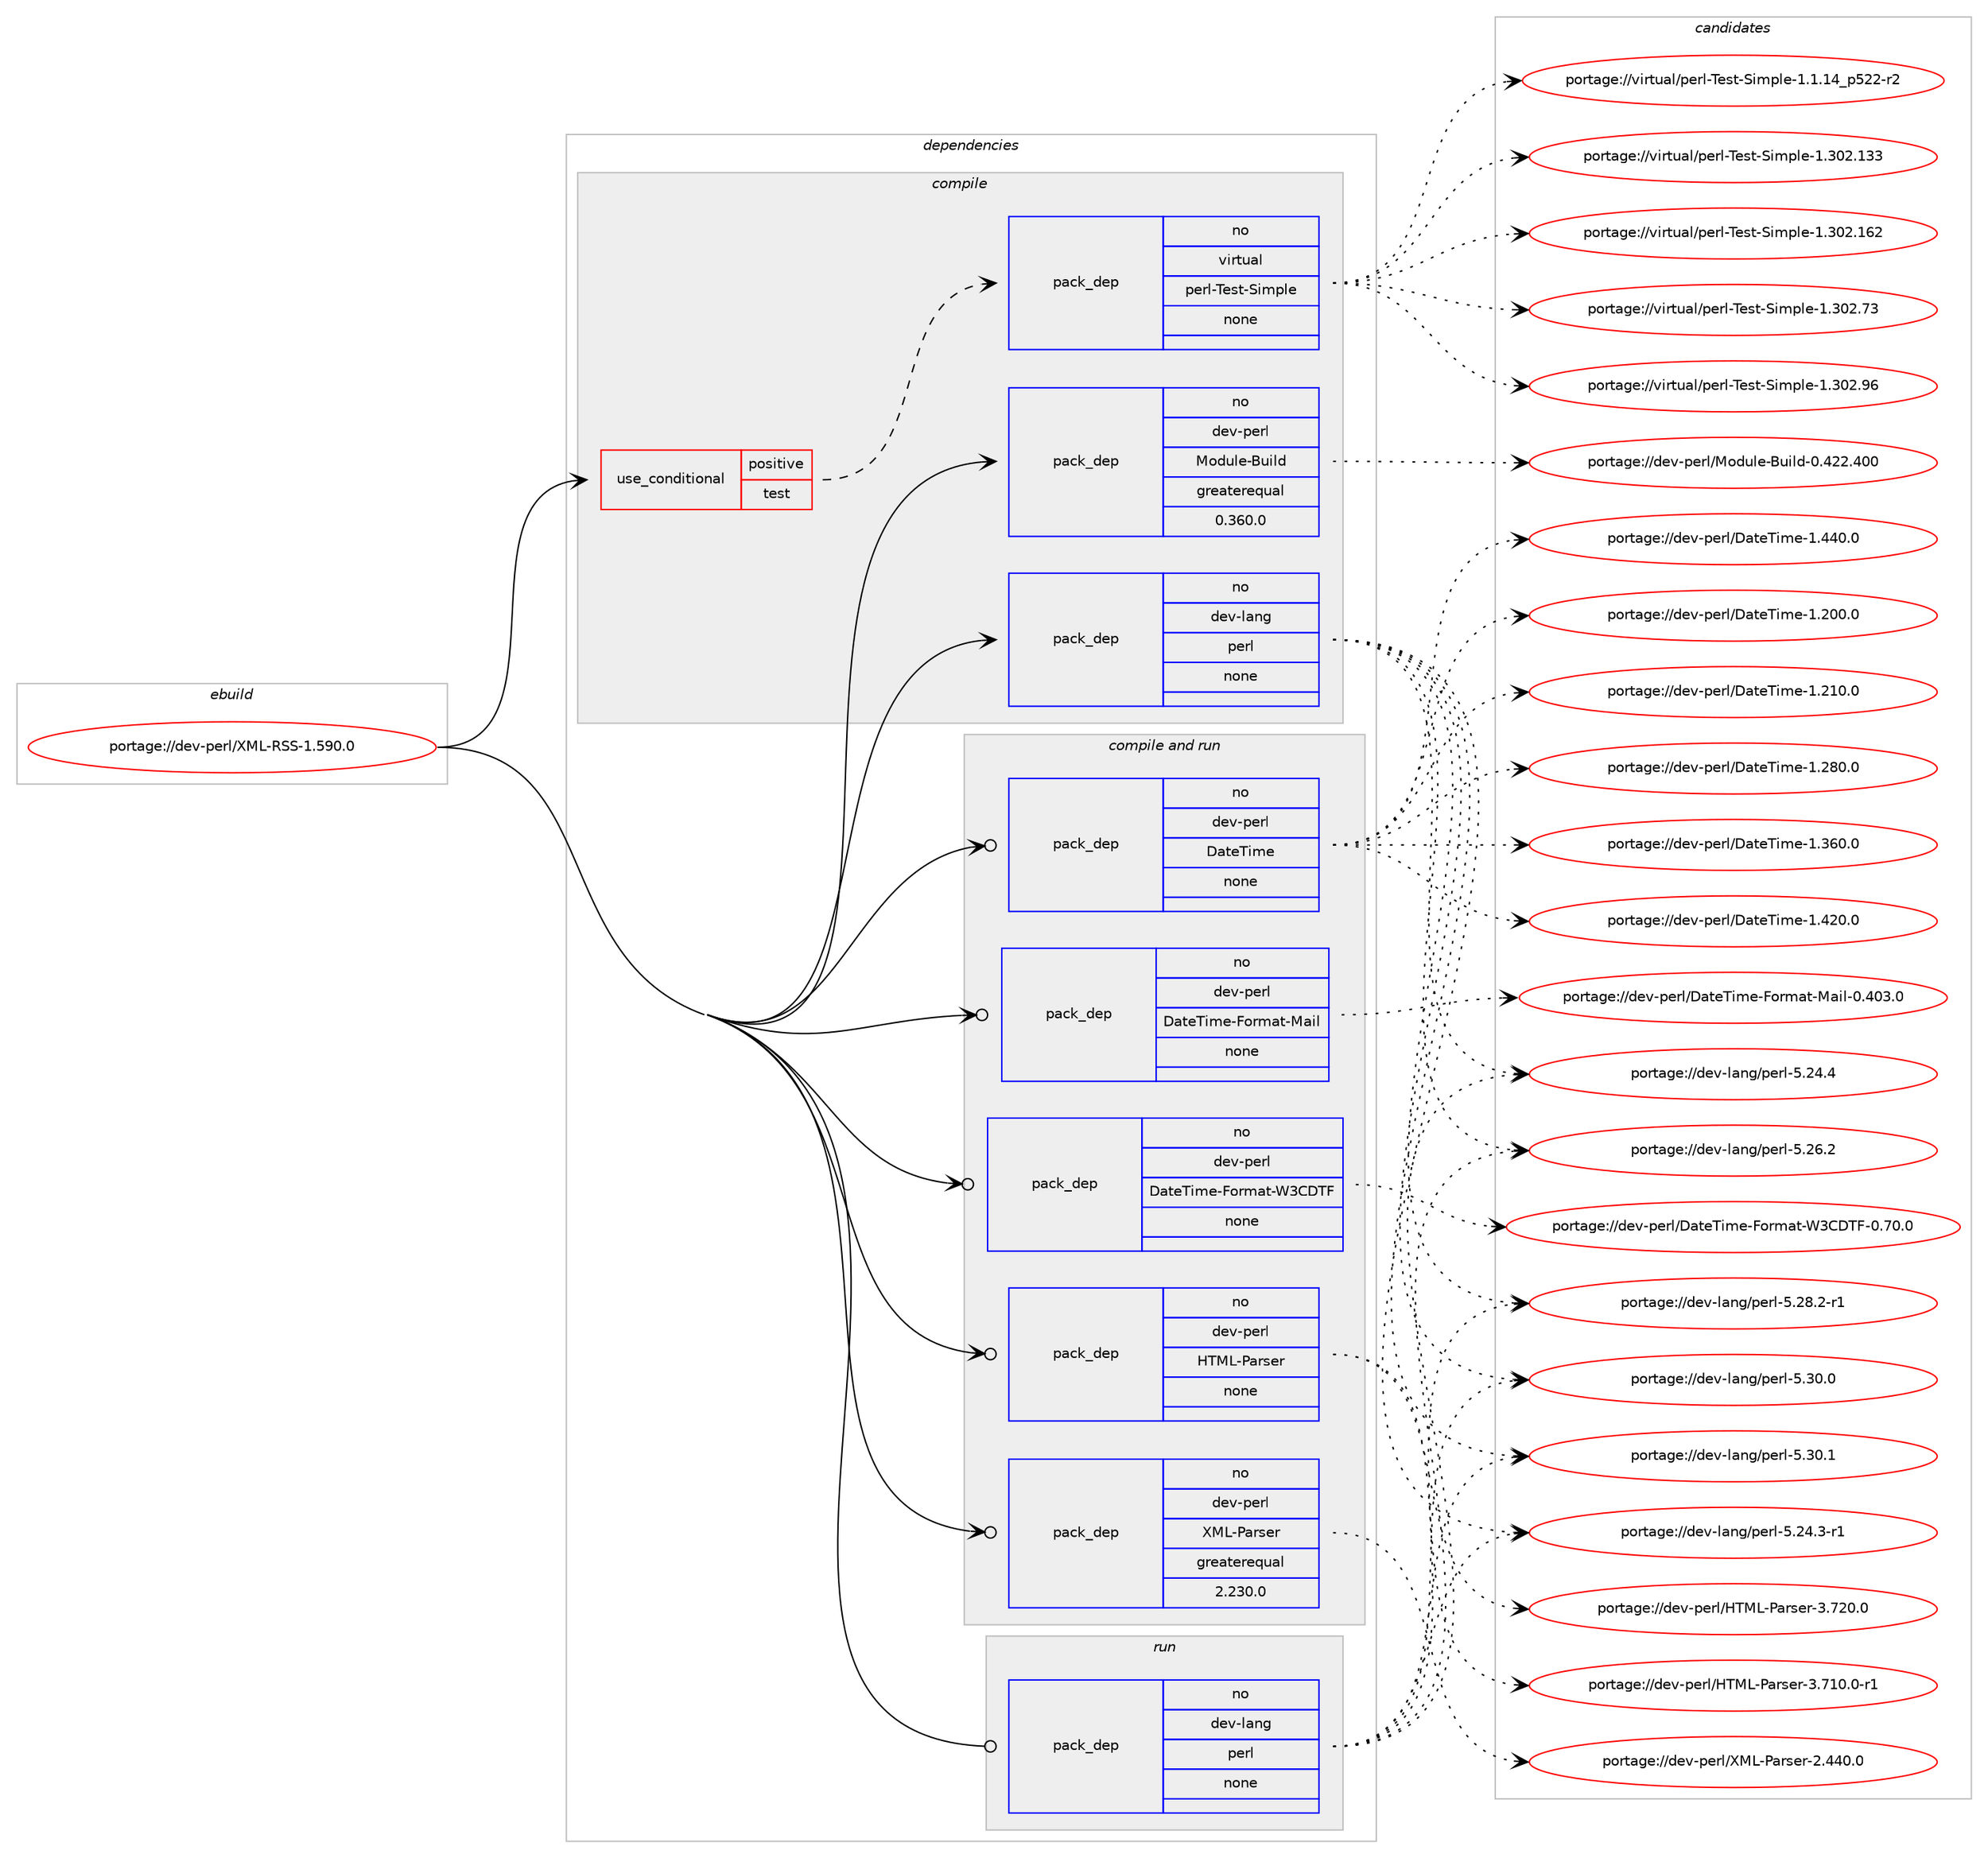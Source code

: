 digraph prolog {

# *************
# Graph options
# *************

newrank=true;
concentrate=true;
compound=true;
graph [rankdir=LR,fontname=Helvetica,fontsize=10,ranksep=1.5];#, ranksep=2.5, nodesep=0.2];
edge  [arrowhead=vee];
node  [fontname=Helvetica,fontsize=10];

# **********
# The ebuild
# **********

subgraph cluster_leftcol {
color=gray;
rank=same;
label=<<i>ebuild</i>>;
id [label="portage://dev-perl/XML-RSS-1.590.0", color=red, width=4, href="../dev-perl/XML-RSS-1.590.0.svg"];
}

# ****************
# The dependencies
# ****************

subgraph cluster_midcol {
color=gray;
label=<<i>dependencies</i>>;
subgraph cluster_compile {
fillcolor="#eeeeee";
style=filled;
label=<<i>compile</i>>;
subgraph cond23887 {
dependency123152 [label=<<TABLE BORDER="0" CELLBORDER="1" CELLSPACING="0" CELLPADDING="4"><TR><TD ROWSPAN="3" CELLPADDING="10">use_conditional</TD></TR><TR><TD>positive</TD></TR><TR><TD>test</TD></TR></TABLE>>, shape=none, color=red];
subgraph pack96071 {
dependency123153 [label=<<TABLE BORDER="0" CELLBORDER="1" CELLSPACING="0" CELLPADDING="4" WIDTH="220"><TR><TD ROWSPAN="6" CELLPADDING="30">pack_dep</TD></TR><TR><TD WIDTH="110">no</TD></TR><TR><TD>virtual</TD></TR><TR><TD>perl-Test-Simple</TD></TR><TR><TD>none</TD></TR><TR><TD></TD></TR></TABLE>>, shape=none, color=blue];
}
dependency123152:e -> dependency123153:w [weight=20,style="dashed",arrowhead="vee"];
}
id:e -> dependency123152:w [weight=20,style="solid",arrowhead="vee"];
subgraph pack96072 {
dependency123154 [label=<<TABLE BORDER="0" CELLBORDER="1" CELLSPACING="0" CELLPADDING="4" WIDTH="220"><TR><TD ROWSPAN="6" CELLPADDING="30">pack_dep</TD></TR><TR><TD WIDTH="110">no</TD></TR><TR><TD>dev-lang</TD></TR><TR><TD>perl</TD></TR><TR><TD>none</TD></TR><TR><TD></TD></TR></TABLE>>, shape=none, color=blue];
}
id:e -> dependency123154:w [weight=20,style="solid",arrowhead="vee"];
subgraph pack96073 {
dependency123155 [label=<<TABLE BORDER="0" CELLBORDER="1" CELLSPACING="0" CELLPADDING="4" WIDTH="220"><TR><TD ROWSPAN="6" CELLPADDING="30">pack_dep</TD></TR><TR><TD WIDTH="110">no</TD></TR><TR><TD>dev-perl</TD></TR><TR><TD>Module-Build</TD></TR><TR><TD>greaterequal</TD></TR><TR><TD>0.360.0</TD></TR></TABLE>>, shape=none, color=blue];
}
id:e -> dependency123155:w [weight=20,style="solid",arrowhead="vee"];
}
subgraph cluster_compileandrun {
fillcolor="#eeeeee";
style=filled;
label=<<i>compile and run</i>>;
subgraph pack96074 {
dependency123156 [label=<<TABLE BORDER="0" CELLBORDER="1" CELLSPACING="0" CELLPADDING="4" WIDTH="220"><TR><TD ROWSPAN="6" CELLPADDING="30">pack_dep</TD></TR><TR><TD WIDTH="110">no</TD></TR><TR><TD>dev-perl</TD></TR><TR><TD>DateTime</TD></TR><TR><TD>none</TD></TR><TR><TD></TD></TR></TABLE>>, shape=none, color=blue];
}
id:e -> dependency123156:w [weight=20,style="solid",arrowhead="odotvee"];
subgraph pack96075 {
dependency123157 [label=<<TABLE BORDER="0" CELLBORDER="1" CELLSPACING="0" CELLPADDING="4" WIDTH="220"><TR><TD ROWSPAN="6" CELLPADDING="30">pack_dep</TD></TR><TR><TD WIDTH="110">no</TD></TR><TR><TD>dev-perl</TD></TR><TR><TD>DateTime-Format-Mail</TD></TR><TR><TD>none</TD></TR><TR><TD></TD></TR></TABLE>>, shape=none, color=blue];
}
id:e -> dependency123157:w [weight=20,style="solid",arrowhead="odotvee"];
subgraph pack96076 {
dependency123158 [label=<<TABLE BORDER="0" CELLBORDER="1" CELLSPACING="0" CELLPADDING="4" WIDTH="220"><TR><TD ROWSPAN="6" CELLPADDING="30">pack_dep</TD></TR><TR><TD WIDTH="110">no</TD></TR><TR><TD>dev-perl</TD></TR><TR><TD>DateTime-Format-W3CDTF</TD></TR><TR><TD>none</TD></TR><TR><TD></TD></TR></TABLE>>, shape=none, color=blue];
}
id:e -> dependency123158:w [weight=20,style="solid",arrowhead="odotvee"];
subgraph pack96077 {
dependency123159 [label=<<TABLE BORDER="0" CELLBORDER="1" CELLSPACING="0" CELLPADDING="4" WIDTH="220"><TR><TD ROWSPAN="6" CELLPADDING="30">pack_dep</TD></TR><TR><TD WIDTH="110">no</TD></TR><TR><TD>dev-perl</TD></TR><TR><TD>HTML-Parser</TD></TR><TR><TD>none</TD></TR><TR><TD></TD></TR></TABLE>>, shape=none, color=blue];
}
id:e -> dependency123159:w [weight=20,style="solid",arrowhead="odotvee"];
subgraph pack96078 {
dependency123160 [label=<<TABLE BORDER="0" CELLBORDER="1" CELLSPACING="0" CELLPADDING="4" WIDTH="220"><TR><TD ROWSPAN="6" CELLPADDING="30">pack_dep</TD></TR><TR><TD WIDTH="110">no</TD></TR><TR><TD>dev-perl</TD></TR><TR><TD>XML-Parser</TD></TR><TR><TD>greaterequal</TD></TR><TR><TD>2.230.0</TD></TR></TABLE>>, shape=none, color=blue];
}
id:e -> dependency123160:w [weight=20,style="solid",arrowhead="odotvee"];
}
subgraph cluster_run {
fillcolor="#eeeeee";
style=filled;
label=<<i>run</i>>;
subgraph pack96079 {
dependency123161 [label=<<TABLE BORDER="0" CELLBORDER="1" CELLSPACING="0" CELLPADDING="4" WIDTH="220"><TR><TD ROWSPAN="6" CELLPADDING="30">pack_dep</TD></TR><TR><TD WIDTH="110">no</TD></TR><TR><TD>dev-lang</TD></TR><TR><TD>perl</TD></TR><TR><TD>none</TD></TR><TR><TD></TD></TR></TABLE>>, shape=none, color=blue];
}
id:e -> dependency123161:w [weight=20,style="solid",arrowhead="odot"];
}
}

# **************
# The candidates
# **************

subgraph cluster_choices {
rank=same;
color=gray;
label=<<i>candidates</i>>;

subgraph choice96071 {
color=black;
nodesep=1;
choiceportage11810511411611797108471121011141084584101115116458310510911210810145494649464952951125350504511450 [label="portage://virtual/perl-Test-Simple-1.1.14_p522-r2", color=red, width=4,href="../virtual/perl-Test-Simple-1.1.14_p522-r2.svg"];
choiceportage11810511411611797108471121011141084584101115116458310510911210810145494651485046495151 [label="portage://virtual/perl-Test-Simple-1.302.133", color=red, width=4,href="../virtual/perl-Test-Simple-1.302.133.svg"];
choiceportage11810511411611797108471121011141084584101115116458310510911210810145494651485046495450 [label="portage://virtual/perl-Test-Simple-1.302.162", color=red, width=4,href="../virtual/perl-Test-Simple-1.302.162.svg"];
choiceportage118105114116117971084711210111410845841011151164583105109112108101454946514850465551 [label="portage://virtual/perl-Test-Simple-1.302.73", color=red, width=4,href="../virtual/perl-Test-Simple-1.302.73.svg"];
choiceportage118105114116117971084711210111410845841011151164583105109112108101454946514850465754 [label="portage://virtual/perl-Test-Simple-1.302.96", color=red, width=4,href="../virtual/perl-Test-Simple-1.302.96.svg"];
dependency123153:e -> choiceportage11810511411611797108471121011141084584101115116458310510911210810145494649464952951125350504511450:w [style=dotted,weight="100"];
dependency123153:e -> choiceportage11810511411611797108471121011141084584101115116458310510911210810145494651485046495151:w [style=dotted,weight="100"];
dependency123153:e -> choiceportage11810511411611797108471121011141084584101115116458310510911210810145494651485046495450:w [style=dotted,weight="100"];
dependency123153:e -> choiceportage118105114116117971084711210111410845841011151164583105109112108101454946514850465551:w [style=dotted,weight="100"];
dependency123153:e -> choiceportage118105114116117971084711210111410845841011151164583105109112108101454946514850465754:w [style=dotted,weight="100"];
}
subgraph choice96072 {
color=black;
nodesep=1;
choiceportage100101118451089711010347112101114108455346505246514511449 [label="portage://dev-lang/perl-5.24.3-r1", color=red, width=4,href="../dev-lang/perl-5.24.3-r1.svg"];
choiceportage10010111845108971101034711210111410845534650524652 [label="portage://dev-lang/perl-5.24.4", color=red, width=4,href="../dev-lang/perl-5.24.4.svg"];
choiceportage10010111845108971101034711210111410845534650544650 [label="portage://dev-lang/perl-5.26.2", color=red, width=4,href="../dev-lang/perl-5.26.2.svg"];
choiceportage100101118451089711010347112101114108455346505646504511449 [label="portage://dev-lang/perl-5.28.2-r1", color=red, width=4,href="../dev-lang/perl-5.28.2-r1.svg"];
choiceportage10010111845108971101034711210111410845534651484648 [label="portage://dev-lang/perl-5.30.0", color=red, width=4,href="../dev-lang/perl-5.30.0.svg"];
choiceportage10010111845108971101034711210111410845534651484649 [label="portage://dev-lang/perl-5.30.1", color=red, width=4,href="../dev-lang/perl-5.30.1.svg"];
dependency123154:e -> choiceportage100101118451089711010347112101114108455346505246514511449:w [style=dotted,weight="100"];
dependency123154:e -> choiceportage10010111845108971101034711210111410845534650524652:w [style=dotted,weight="100"];
dependency123154:e -> choiceportage10010111845108971101034711210111410845534650544650:w [style=dotted,weight="100"];
dependency123154:e -> choiceportage100101118451089711010347112101114108455346505646504511449:w [style=dotted,weight="100"];
dependency123154:e -> choiceportage10010111845108971101034711210111410845534651484648:w [style=dotted,weight="100"];
dependency123154:e -> choiceportage10010111845108971101034711210111410845534651484649:w [style=dotted,weight="100"];
}
subgraph choice96073 {
color=black;
nodesep=1;
choiceportage100101118451121011141084777111100117108101456611710510810045484652505046524848 [label="portage://dev-perl/Module-Build-0.422.400", color=red, width=4,href="../dev-perl/Module-Build-0.422.400.svg"];
dependency123155:e -> choiceportage100101118451121011141084777111100117108101456611710510810045484652505046524848:w [style=dotted,weight="100"];
}
subgraph choice96074 {
color=black;
nodesep=1;
choiceportage10010111845112101114108476897116101841051091014549465048484648 [label="portage://dev-perl/DateTime-1.200.0", color=red, width=4,href="../dev-perl/DateTime-1.200.0.svg"];
choiceportage10010111845112101114108476897116101841051091014549465049484648 [label="portage://dev-perl/DateTime-1.210.0", color=red, width=4,href="../dev-perl/DateTime-1.210.0.svg"];
choiceportage10010111845112101114108476897116101841051091014549465056484648 [label="portage://dev-perl/DateTime-1.280.0", color=red, width=4,href="../dev-perl/DateTime-1.280.0.svg"];
choiceportage10010111845112101114108476897116101841051091014549465154484648 [label="portage://dev-perl/DateTime-1.360.0", color=red, width=4,href="../dev-perl/DateTime-1.360.0.svg"];
choiceportage10010111845112101114108476897116101841051091014549465250484648 [label="portage://dev-perl/DateTime-1.420.0", color=red, width=4,href="../dev-perl/DateTime-1.420.0.svg"];
choiceportage10010111845112101114108476897116101841051091014549465252484648 [label="portage://dev-perl/DateTime-1.440.0", color=red, width=4,href="../dev-perl/DateTime-1.440.0.svg"];
dependency123156:e -> choiceportage10010111845112101114108476897116101841051091014549465048484648:w [style=dotted,weight="100"];
dependency123156:e -> choiceportage10010111845112101114108476897116101841051091014549465049484648:w [style=dotted,weight="100"];
dependency123156:e -> choiceportage10010111845112101114108476897116101841051091014549465056484648:w [style=dotted,weight="100"];
dependency123156:e -> choiceportage10010111845112101114108476897116101841051091014549465154484648:w [style=dotted,weight="100"];
dependency123156:e -> choiceportage10010111845112101114108476897116101841051091014549465250484648:w [style=dotted,weight="100"];
dependency123156:e -> choiceportage10010111845112101114108476897116101841051091014549465252484648:w [style=dotted,weight="100"];
}
subgraph choice96075 {
color=black;
nodesep=1;
choiceportage10010111845112101114108476897116101841051091014570111114109971164577971051084548465248514648 [label="portage://dev-perl/DateTime-Format-Mail-0.403.0", color=red, width=4,href="../dev-perl/DateTime-Format-Mail-0.403.0.svg"];
dependency123157:e -> choiceportage10010111845112101114108476897116101841051091014570111114109971164577971051084548465248514648:w [style=dotted,weight="100"];
}
subgraph choice96076 {
color=black;
nodesep=1;
choiceportage10010111845112101114108476897116101841051091014570111114109971164587516768847045484655484648 [label="portage://dev-perl/DateTime-Format-W3CDTF-0.70.0", color=red, width=4,href="../dev-perl/DateTime-Format-W3CDTF-0.70.0.svg"];
dependency123158:e -> choiceportage10010111845112101114108476897116101841051091014570111114109971164587516768847045484655484648:w [style=dotted,weight="100"];
}
subgraph choice96077 {
color=black;
nodesep=1;
choiceportage10010111845112101114108477284777645809711411510111445514655494846484511449 [label="portage://dev-perl/HTML-Parser-3.710.0-r1", color=red, width=4,href="../dev-perl/HTML-Parser-3.710.0-r1.svg"];
choiceportage1001011184511210111410847728477764580971141151011144551465550484648 [label="portage://dev-perl/HTML-Parser-3.720.0", color=red, width=4,href="../dev-perl/HTML-Parser-3.720.0.svg"];
dependency123159:e -> choiceportage10010111845112101114108477284777645809711411510111445514655494846484511449:w [style=dotted,weight="100"];
dependency123159:e -> choiceportage1001011184511210111410847728477764580971141151011144551465550484648:w [style=dotted,weight="100"];
}
subgraph choice96078 {
color=black;
nodesep=1;
choiceportage10010111845112101114108478877764580971141151011144550465252484648 [label="portage://dev-perl/XML-Parser-2.440.0", color=red, width=4,href="../dev-perl/XML-Parser-2.440.0.svg"];
dependency123160:e -> choiceportage10010111845112101114108478877764580971141151011144550465252484648:w [style=dotted,weight="100"];
}
subgraph choice96079 {
color=black;
nodesep=1;
choiceportage100101118451089711010347112101114108455346505246514511449 [label="portage://dev-lang/perl-5.24.3-r1", color=red, width=4,href="../dev-lang/perl-5.24.3-r1.svg"];
choiceportage10010111845108971101034711210111410845534650524652 [label="portage://dev-lang/perl-5.24.4", color=red, width=4,href="../dev-lang/perl-5.24.4.svg"];
choiceportage10010111845108971101034711210111410845534650544650 [label="portage://dev-lang/perl-5.26.2", color=red, width=4,href="../dev-lang/perl-5.26.2.svg"];
choiceportage100101118451089711010347112101114108455346505646504511449 [label="portage://dev-lang/perl-5.28.2-r1", color=red, width=4,href="../dev-lang/perl-5.28.2-r1.svg"];
choiceportage10010111845108971101034711210111410845534651484648 [label="portage://dev-lang/perl-5.30.0", color=red, width=4,href="../dev-lang/perl-5.30.0.svg"];
choiceportage10010111845108971101034711210111410845534651484649 [label="portage://dev-lang/perl-5.30.1", color=red, width=4,href="../dev-lang/perl-5.30.1.svg"];
dependency123161:e -> choiceportage100101118451089711010347112101114108455346505246514511449:w [style=dotted,weight="100"];
dependency123161:e -> choiceportage10010111845108971101034711210111410845534650524652:w [style=dotted,weight="100"];
dependency123161:e -> choiceportage10010111845108971101034711210111410845534650544650:w [style=dotted,weight="100"];
dependency123161:e -> choiceportage100101118451089711010347112101114108455346505646504511449:w [style=dotted,weight="100"];
dependency123161:e -> choiceportage10010111845108971101034711210111410845534651484648:w [style=dotted,weight="100"];
dependency123161:e -> choiceportage10010111845108971101034711210111410845534651484649:w [style=dotted,weight="100"];
}
}

}
